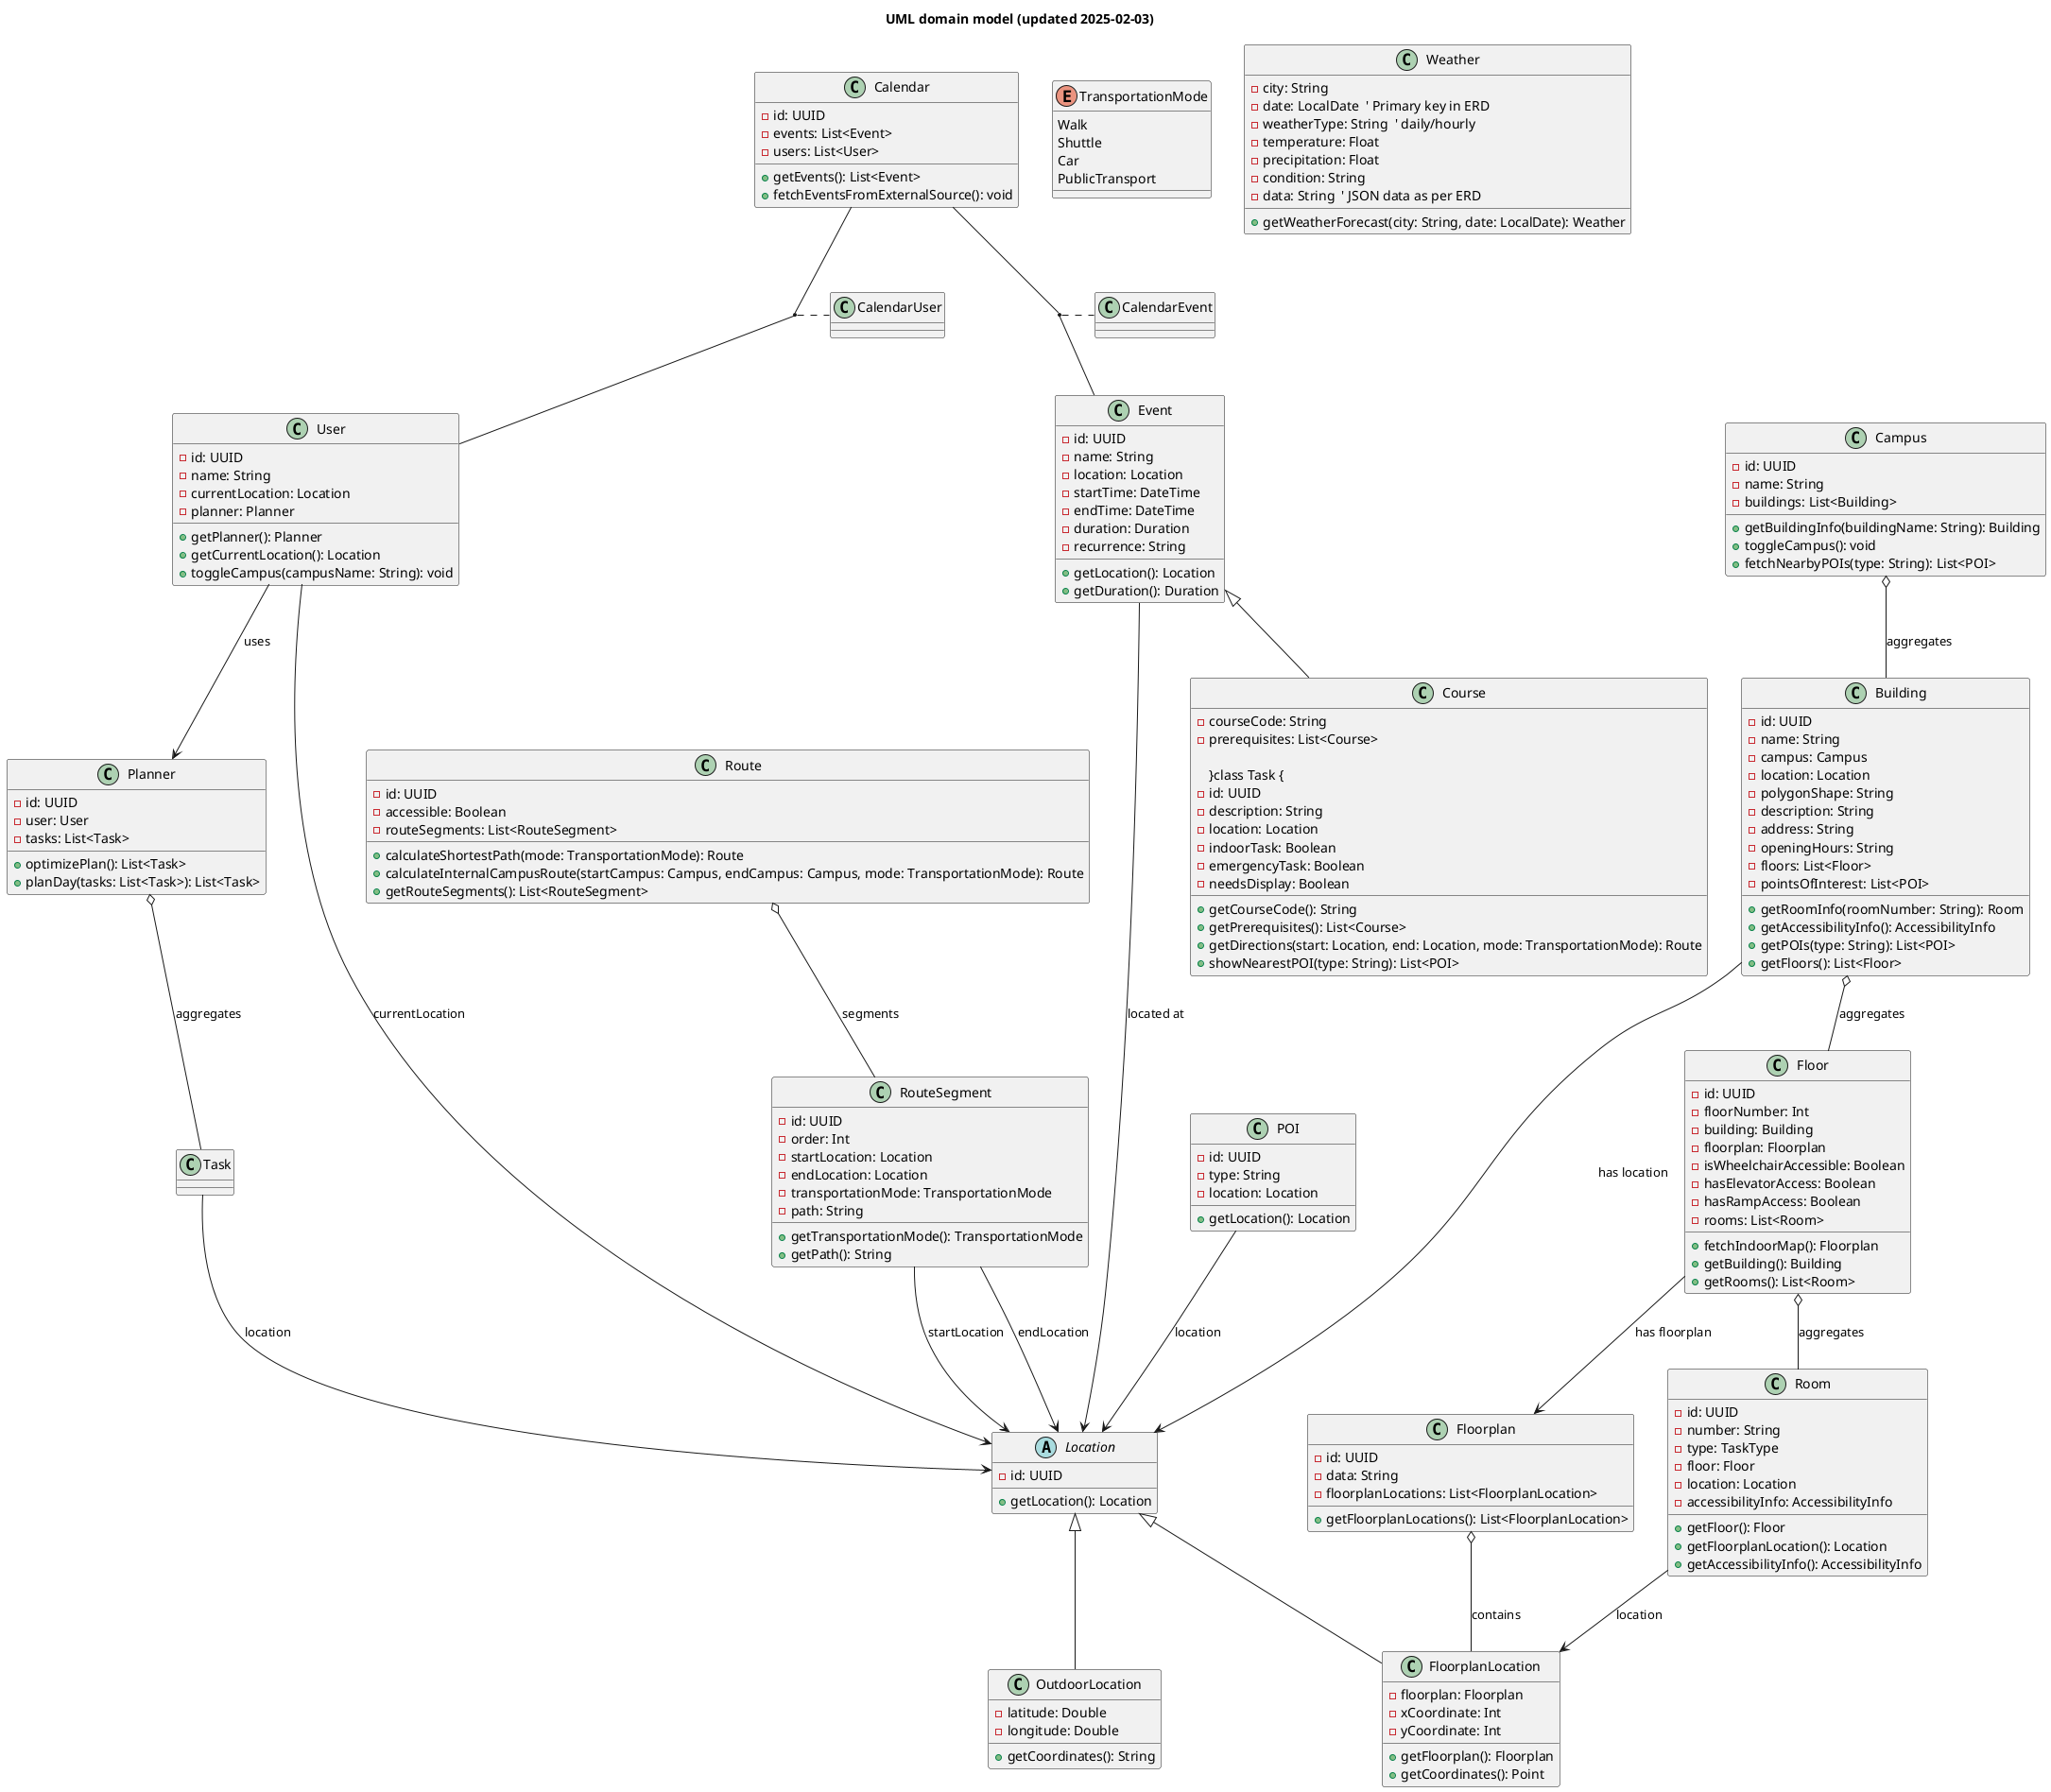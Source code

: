 @startuml
title UML domain model (updated 2025-02-03)

abstract class Location {
  - id: UUID
  + getLocation(): Location
}
class OutdoorLocation extends Location {
  - latitude: Double
  - longitude: Double
  + getCoordinates(): String
}

class FloorplanLocation extends Location {
  - floorplan: Floorplan
  - xCoordinate: Int
  - yCoordinate: Int
  + getFloorplan(): Floorplan
  + getCoordinates(): Point
}

class User {
  - id: UUID
  - name: String
  - currentLocation: Location
  - planner: Planner
  + getPlanner(): Planner
  + getCurrentLocation(): Location
  + toggleCampus(campusName: String): void
}

class Calendar {
  - id: UUID
  - events: List<Event>
  - users: List<User>
  + getEvents(): List<Event>
  + fetchEventsFromExternalSource(): void
}


class Event {
  - id: UUID
  - name: String
  - location: Location
  - startTime: DateTime
  - endTime: DateTime
  - duration: Duration
  - recurrence: String
  + getLocation(): Location
  + getDuration(): Duration
}

class Course extends Event {
' Course ISA Event
  - courseCode: String
  - prerequisites: List<Course>
  + getCourseCode(): String
  + getPrerequisites(): List<Course>

' Inherits attributes and methods from Event
}class Task {
  - id: UUID
  - description: String
  - location: Location
  - indoorTask: Boolean
  - emergencyTask: Boolean
  - needsDisplay: Boolean
  + getDirections(start: Location, end: Location, mode: TransportationMode): Route
  + showNearestPOI(type: String): List<POI>
}

class Planner {
  - id: UUID
  - user: User
  - tasks: List<Task>
  + optimizePlan(): List<Task>
  + planDay(tasks: List<Task>): List<Task>
}


class Route {
  - id: UUID
  - accessible: Boolean
  - routeSegments: List<RouteSegment>
  + calculateShortestPath(mode: TransportationMode): Route
  + calculateInternalCampusRoute(startCampus: Campus, endCampus: Campus, mode: TransportationMode): Route
  + getRouteSegments(): List<RouteSegment>
}

class RouteSegment {
  - id: UUID
' Consider if needed, composite key route_id+order might suffice
  - order: Int
  - startLocation: Location
  - endLocation: Location
  - transportationMode: TransportationMode
  - path: String
' Type to be determined for path data
  + getTransportationMode(): TransportationMode
  + getPath(): String
}

enum TransportationMode {
  Walk
  Shuttle
  Car
  PublicTransport
}

class Room {
  - id: UUID
  - number: String
  - type: TaskType
' Assuming TaskType enum still relevant for Room type
  - floor: Floor
  - location: Location
  - accessibilityInfo: AccessibilityInfo
' Consider if Room needs its own AccessibilityInfo or uses Floor's
  + getFloor(): Floor
  + getFloorplanLocation(): Location
  + getAccessibilityInfo(): AccessibilityInfo
' Consider if needed
}

class Campus {
  - id: UUID
  - name: String
  - buildings: List<Building>
  + getBuildingInfo(buildingName: String): Building
  + toggleCampus(): void
  + fetchNearbyPOIs(type: String): List<POI>
}

class Building {
  - id: UUID
  - name: String
  - campus: Campus
  - location: Location
  - polygonShape: String
' Type to be determined for polygon shape data (e.g., GeoJSON string)
  - description: String
  - address: String
  - openingHours: String
  - floors: List<Floor>
  - pointsOfInterest: List<POI>
  + getRoomInfo(roomNumber: String): Room
  + getAccessibilityInfo(): AccessibilityInfo
'  Consider if Building needs AccessibilityInfo
  + getPOIs(type: String): List<POI>
  + getFloors(): List<Floor>
}

class Floor {
  - id: UUID
  - floorNumber: Int
  - building: Building
  - floorplan: Floorplan
  - isWheelchairAccessible: Boolean
  - hasElevatorAccess: Boolean
  - hasRampAccess: Boolean
  - rooms: List<Room>
  + fetchIndoorMap(): Floorplan
' Return Floorplan instead of generic Map
  + getBuilding(): Building
  + getRooms(): List<Room>
}

class Floorplan {
  - id: UUID
  - data: String
' Type to be determined for floorplan data (e.g., GeoJSON string, BLOB path)
  - floorplanLocations: List<FloorplanLocation>
  + getFloorplanLocations(): List<FloorplanLocation>
}


class POI {
  - id: UUID
  - type: String
  - location: Location
  + getLocation(): Location
}

class Weather {
  - city: String
' City name
  - date: LocalDate  ' Primary key in ERD
  - weatherType: String  ' daily/hourly
  - temperature: Float
  - precipitation: Float
  - condition: String
  - data: String  ' JSON data as per ERD
  + getWeatherForecast(city: String, date: LocalDate): Weather
' Static factory or service method
}



' --- Relationships ---
(Calendar,Event) .. CalendarEvent
(Calendar, User) .. CalendarUser

User --> Location : currentLocation
User --> Planner : uses
Planner o-- Task : aggregates
Event --> Location : located at

Task --> Location : location

Route o-- RouteSegment : segments
RouteSegment --> Location : startLocation
RouteSegment --> Location : endLocation

Campus o-- Building : aggregates
Building o-- Floor : aggregates
Floor o-- Room : aggregates
Building --> Location : has location

Floor --> Floorplan : has floorplan
Floorplan o-- FloorplanLocation : contains


Room --> FloorplanLocation : location
POI --> Location : location

@enduml